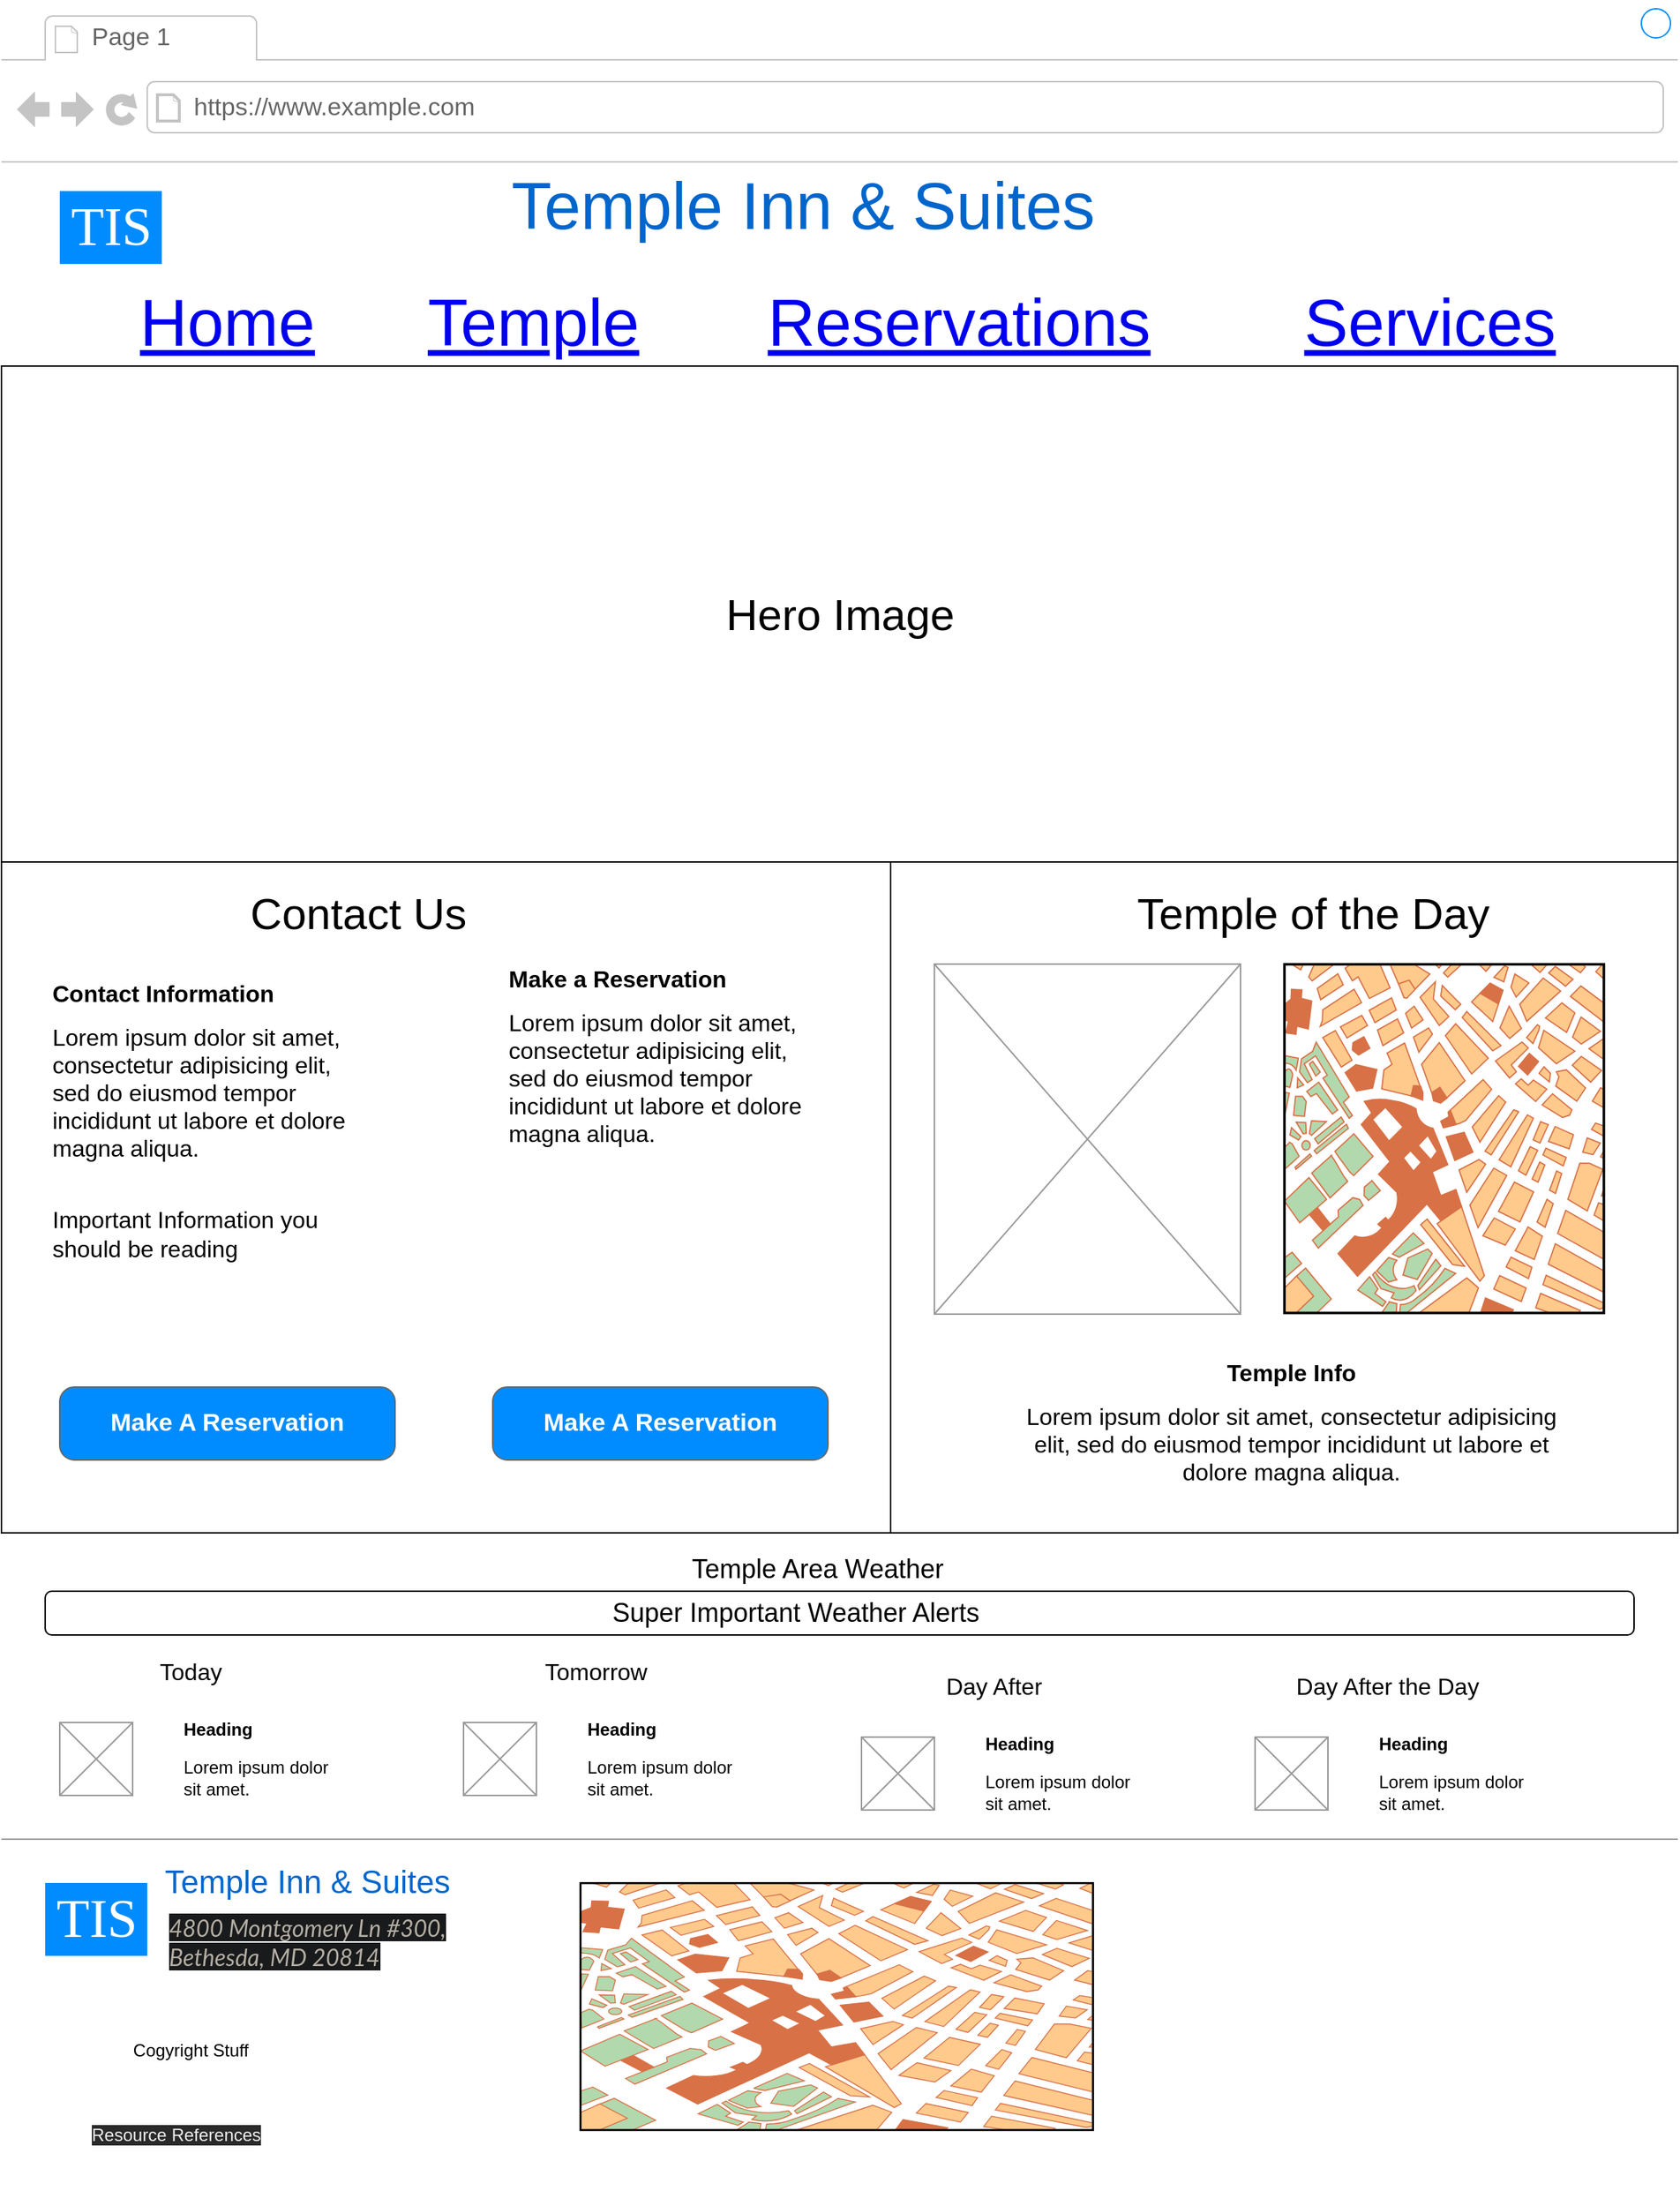 <mxfile version="19.0.2" type="device" pages="3"><diagram id="piDafpqhtRUU5qUU-vj8" name="Large"><mxGraphModel dx="2062" dy="1209" grid="1" gridSize="10" guides="1" tooltips="1" connect="1" arrows="1" fold="1" page="1" pageScale="1" pageWidth="827" pageHeight="1169" math="0" shadow="0"><root><mxCell id="0"/><mxCell id="1" parent="0"/><mxCell id="8962rQQDY3VNNf6We3Pp-1" value="" style="strokeWidth=1;shadow=0;dashed=0;align=center;html=1;shape=mxgraph.mockup.containers.browserWindow;rSize=0;strokeColor2=#008cff;strokeColor3=#c4c4c4;mainText=,;recursiveResize=0;strokeColor=#FFFFFF;fontColor=#FFFFFF;" parent="1" vertex="1"><mxGeometry x="10" y="10" width="1150" height="1510" as="geometry"/></mxCell><mxCell id="8962rQQDY3VNNf6We3Pp-2" value="Page 1" style="strokeWidth=1;shadow=0;dashed=0;align=center;html=1;shape=mxgraph.mockup.containers.anchor;fontSize=17;fontColor=#666666;align=left;" parent="8962rQQDY3VNNf6We3Pp-1" vertex="1"><mxGeometry x="60" y="12" width="110" height="26" as="geometry"/></mxCell><mxCell id="8962rQQDY3VNNf6We3Pp-3" value="https://www.example.com" style="strokeWidth=1;shadow=0;dashed=0;align=center;html=1;shape=mxgraph.mockup.containers.anchor;rSize=0;fontSize=17;fontColor=#666666;align=left;" parent="8962rQQDY3VNNf6We3Pp-1" vertex="1"><mxGeometry x="130" y="60" width="250" height="26" as="geometry"/></mxCell><mxCell id="8962rQQDY3VNNf6We3Pp-16" value="Temple Inn &amp;amp; Suites" style="text;html=1;strokeColor=none;fillColor=none;align=center;verticalAlign=middle;whiteSpace=wrap;rounded=0;fontSize=45;fontColor=#0066CC;" parent="8962rQQDY3VNNf6We3Pp-1" vertex="1"><mxGeometry x="250" y="130" width="600" height="20" as="geometry"/></mxCell><mxCell id="8962rQQDY3VNNf6We3Pp-35" value="" style="verticalLabelPosition=bottom;shadow=0;dashed=0;align=center;html=1;verticalAlign=top;strokeWidth=1;shape=mxgraph.mockup.markup.line;strokeColor=#999999;fillColor=#008CFF;fontSize=13;fontColor=#0066CC;" parent="8962rQQDY3VNNf6We3Pp-1" vertex="1"><mxGeometry y="1250" width="1150" height="20" as="geometry"/></mxCell><mxCell id="8962rQQDY3VNNf6We3Pp-36" value="" style="shape=image;html=1;verticalAlign=top;verticalLabelPosition=bottom;labelBackgroundColor=#ffffff;imageAspect=0;aspect=fixed;image=https://cdn3.iconfinder.com/data/icons/peelicons-vol-1/50/LinkedIn-128.png;fillColor=#008CFF;fontSize=13;fontColor=#0066CC;" parent="8962rQQDY3VNNf6We3Pp-1" vertex="1"><mxGeometry x="940" y="1360" width="30" height="30" as="geometry"/></mxCell><mxCell id="8962rQQDY3VNNf6We3Pp-37" value="" style="shape=image;html=1;verticalAlign=top;verticalLabelPosition=bottom;labelBackgroundColor=#ffffff;imageAspect=0;aspect=fixed;image=https://cdn3.iconfinder.com/data/icons/peelicons-vol-1/50/Facebook-128.png;fillColor=#008CFF;fontSize=13;fontColor=#0066CC;" parent="8962rQQDY3VNNf6We3Pp-1" vertex="1"><mxGeometry x="990" y="1360" width="30" height="30" as="geometry"/></mxCell><mxCell id="8962rQQDY3VNNf6We3Pp-38" value="" style="shape=image;html=1;verticalAlign=top;verticalLabelPosition=bottom;labelBackgroundColor=#ffffff;imageAspect=0;aspect=fixed;image=https://cdn3.iconfinder.com/data/icons/peelicons-vol-1/50/Twitter-128.png;fillColor=#008CFF;fontSize=13;fontColor=#0066CC;" parent="8962rQQDY3VNNf6We3Pp-1" vertex="1"><mxGeometry x="1040" y="1360" width="30" height="30" as="geometry"/></mxCell><mxCell id="seymav8gBYocV3_De4xC-2" value="TIS" style="text;html=1;align=center;verticalAlign=middle;resizable=0;points=[];autosize=1;fontSize=37;fontFamily=Tahoma;fillColor=#008CFF;fontColor=#FFFFFF;" parent="8962rQQDY3VNNf6We3Pp-1" vertex="1"><mxGeometry x="40" y="130" width="70" height="50" as="geometry"/></mxCell><mxCell id="2bZSB2mShK0drKBkqQ-4-4" value="" style="rounded=0;whiteSpace=wrap;html=1;" vertex="1" parent="8962rQQDY3VNNf6We3Pp-1"><mxGeometry y="250" width="1150" height="340" as="geometry"/></mxCell><mxCell id="2bZSB2mShK0drKBkqQ-4-5" value="&lt;font style=&quot;font-size: 30px;&quot;&gt;Hero Image&lt;/font&gt;" style="text;html=1;strokeColor=none;fillColor=none;align=center;verticalAlign=middle;whiteSpace=wrap;rounded=0;" vertex="1" parent="8962rQQDY3VNNf6We3Pp-1"><mxGeometry x="473.75" y="387.5" width="202.5" height="65" as="geometry"/></mxCell><mxCell id="2bZSB2mShK0drKBkqQ-4-29" value="" style="rounded=0;whiteSpace=wrap;html=1;fontSize=30;" vertex="1" parent="8962rQQDY3VNNf6We3Pp-1"><mxGeometry y="590" width="610" height="460" as="geometry"/></mxCell><mxCell id="2bZSB2mShK0drKBkqQ-4-30" value="Contact Us" style="text;html=1;strokeColor=none;fillColor=none;align=center;verticalAlign=middle;whiteSpace=wrap;rounded=0;fontSize=30;" vertex="1" parent="8962rQQDY3VNNf6We3Pp-1"><mxGeometry x="130" y="610" width="230" height="30" as="geometry"/></mxCell><mxCell id="2bZSB2mShK0drKBkqQ-4-84" value="Make A Reservation" style="strokeWidth=1;shadow=0;dashed=0;align=center;html=1;shape=mxgraph.mockup.buttons.button;strokeColor=#666666;fontColor=#ffffff;mainText=;buttonStyle=round;fontSize=17;fontStyle=1;fillColor=#008cff;whiteSpace=wrap;" vertex="1" parent="8962rQQDY3VNNf6We3Pp-1"><mxGeometry x="337" y="950" width="230" height="50" as="geometry"/></mxCell><mxCell id="2bZSB2mShK0drKBkqQ-4-85" value="" style="rounded=0;whiteSpace=wrap;html=1;fontSize=30;" vertex="1" parent="8962rQQDY3VNNf6We3Pp-1"><mxGeometry x="610" y="590" width="540" height="460" as="geometry"/></mxCell><mxCell id="2bZSB2mShK0drKBkqQ-4-86" value="Temple of the Day" style="text;html=1;strokeColor=none;fillColor=none;align=center;verticalAlign=middle;whiteSpace=wrap;rounded=0;fontSize=30;" vertex="1" parent="8962rQQDY3VNNf6We3Pp-1"><mxGeometry x="770" y="610" width="260" height="30" as="geometry"/></mxCell><mxCell id="2bZSB2mShK0drKBkqQ-4-87" value="" style="verticalLabelPosition=bottom;shadow=0;dashed=0;align=center;html=1;verticalAlign=top;strokeWidth=1;shape=mxgraph.mockup.graphics.simpleIcon;strokeColor=#999999;fontSize=30;" vertex="1" parent="8962rQQDY3VNNf6We3Pp-1"><mxGeometry x="640" y="660" width="210" height="240" as="geometry"/></mxCell><mxCell id="2bZSB2mShK0drKBkqQ-4-88" value="&lt;h1 style=&quot;font-size: 16px;&quot;&gt;&lt;span style=&quot;background-color: initial;&quot;&gt;Temple Info&lt;/span&gt;&lt;/h1&gt;&lt;h1 style=&quot;font-size: 16px;&quot;&gt;&lt;span style=&quot;background-color: initial; font-weight: normal;&quot;&gt;Lorem ipsum dolor sit amet, consectetur adipisicing elit, sed do eiusmod tempor incididunt ut labore et dolore magna aliqua.&lt;/span&gt;&lt;br&gt;&lt;/h1&gt;" style="text;html=1;strokeColor=none;fillColor=none;spacing=5;spacingTop=-20;whiteSpace=wrap;overflow=hidden;rounded=0;fontSize=16;align=center;" vertex="1" parent="8962rQQDY3VNNf6We3Pp-1"><mxGeometry x="690" y="930" width="390" height="120" as="geometry"/></mxCell><mxCell id="2bZSB2mShK0drKBkqQ-4-89" value="Temple Area Weather" style="text;html=1;strokeColor=none;fillColor=none;align=center;verticalAlign=middle;whiteSpace=wrap;rounded=0;fontSize=18;" vertex="1" parent="8962rQQDY3VNNf6We3Pp-1"><mxGeometry x="450" y="1060" width="220" height="30" as="geometry"/></mxCell><mxCell id="2bZSB2mShK0drKBkqQ-4-90" value="Today" style="text;html=1;strokeColor=none;fillColor=none;align=center;verticalAlign=middle;whiteSpace=wrap;rounded=0;fontSize=16;" vertex="1" parent="8962rQQDY3VNNf6We3Pp-1"><mxGeometry x="100" y="1130" width="60" height="30" as="geometry"/></mxCell><mxCell id="2bZSB2mShK0drKBkqQ-4-91" value="" style="verticalLabelPosition=bottom;shadow=0;dashed=0;align=center;html=1;verticalAlign=top;strokeWidth=1;shape=mxgraph.mockup.graphics.simpleIcon;strokeColor=#999999;fontSize=16;" vertex="1" parent="8962rQQDY3VNNf6We3Pp-1"><mxGeometry x="40" y="1180" width="50" height="50" as="geometry"/></mxCell><mxCell id="2bZSB2mShK0drKBkqQ-4-92" value="&lt;h1 style=&quot;font-size: 12px;&quot;&gt;Heading&lt;/h1&gt;&lt;p style=&quot;font-size: 12px;&quot;&gt;Lorem ipsum dolor sit amet, consectetur adipisicing elit, sed do eiusmod tempor incididunt ut labore et dolore magna aliqua.&lt;/p&gt;" style="text;html=1;strokeColor=none;fillColor=none;spacing=5;spacingTop=-20;whiteSpace=wrap;overflow=hidden;rounded=0;fontSize=12;" vertex="1" parent="8962rQQDY3VNNf6We3Pp-1"><mxGeometry x="120" y="1180" width="110" height="50" as="geometry"/></mxCell><mxCell id="2bZSB2mShK0drKBkqQ-4-180" value="Tomorrow" style="text;html=1;strokeColor=none;fillColor=none;align=center;verticalAlign=middle;whiteSpace=wrap;rounded=0;fontSize=16;" vertex="1" parent="8962rQQDY3VNNf6We3Pp-1"><mxGeometry x="343.25" y="1130" width="130" height="30" as="geometry"/></mxCell><mxCell id="2bZSB2mShK0drKBkqQ-4-181" value="" style="verticalLabelPosition=bottom;shadow=0;dashed=0;align=center;html=1;verticalAlign=top;strokeWidth=1;shape=mxgraph.mockup.graphics.simpleIcon;strokeColor=#999999;fontSize=16;" vertex="1" parent="8962rQQDY3VNNf6We3Pp-1"><mxGeometry x="317" y="1180" width="50" height="50" as="geometry"/></mxCell><mxCell id="2bZSB2mShK0drKBkqQ-4-182" value="&lt;h1 style=&quot;font-size: 12px;&quot;&gt;Heading&lt;/h1&gt;&lt;p style=&quot;font-size: 12px;&quot;&gt;Lorem ipsum dolor sit amet, consectetur adipisicing elit, sed do eiusmod tempor incididunt ut labore et dolore magna aliqua.&lt;/p&gt;" style="text;html=1;strokeColor=none;fillColor=none;spacing=5;spacingTop=-20;whiteSpace=wrap;overflow=hidden;rounded=0;fontSize=12;" vertex="1" parent="8962rQQDY3VNNf6We3Pp-1"><mxGeometry x="397" y="1180" width="110" height="50" as="geometry"/></mxCell><mxCell id="2bZSB2mShK0drKBkqQ-4-273" value="Day After" style="text;html=1;strokeColor=none;fillColor=none;align=center;verticalAlign=middle;whiteSpace=wrap;rounded=0;fontSize=16;" vertex="1" parent="8962rQQDY3VNNf6We3Pp-1"><mxGeometry x="616.25" y="1140" width="130" height="30" as="geometry"/></mxCell><mxCell id="2bZSB2mShK0drKBkqQ-4-274" value="" style="verticalLabelPosition=bottom;shadow=0;dashed=0;align=center;html=1;verticalAlign=top;strokeWidth=1;shape=mxgraph.mockup.graphics.simpleIcon;strokeColor=#999999;fontSize=16;" vertex="1" parent="8962rQQDY3VNNf6We3Pp-1"><mxGeometry x="590" y="1190" width="50" height="50" as="geometry"/></mxCell><mxCell id="2bZSB2mShK0drKBkqQ-4-275" value="&lt;h1 style=&quot;font-size: 12px;&quot;&gt;Heading&lt;/h1&gt;&lt;p style=&quot;font-size: 12px;&quot;&gt;Lorem ipsum dolor sit amet, consectetur adipisicing elit, sed do eiusmod tempor incididunt ut labore et dolore magna aliqua.&lt;/p&gt;" style="text;html=1;strokeColor=none;fillColor=none;spacing=5;spacingTop=-20;whiteSpace=wrap;overflow=hidden;rounded=0;fontSize=12;" vertex="1" parent="8962rQQDY3VNNf6We3Pp-1"><mxGeometry x="670" y="1190" width="110" height="50" as="geometry"/></mxCell><mxCell id="2bZSB2mShK0drKBkqQ-4-276" value="Day After the Day" style="text;html=1;strokeColor=none;fillColor=none;align=center;verticalAlign=middle;whiteSpace=wrap;rounded=0;fontSize=16;" vertex="1" parent="8962rQQDY3VNNf6We3Pp-1"><mxGeometry x="886.25" y="1140" width="130" height="30" as="geometry"/></mxCell><mxCell id="2bZSB2mShK0drKBkqQ-4-277" value="" style="verticalLabelPosition=bottom;shadow=0;dashed=0;align=center;html=1;verticalAlign=top;strokeWidth=1;shape=mxgraph.mockup.graphics.simpleIcon;strokeColor=#999999;fontSize=16;" vertex="1" parent="8962rQQDY3VNNf6We3Pp-1"><mxGeometry x="860" y="1190" width="50" height="50" as="geometry"/></mxCell><mxCell id="2bZSB2mShK0drKBkqQ-4-278" value="&lt;h1 style=&quot;font-size: 12px;&quot;&gt;Heading&lt;/h1&gt;&lt;p style=&quot;font-size: 12px;&quot;&gt;Lorem ipsum dolor sit amet, consectetur adipisicing elit, sed do eiusmod tempor incididunt ut labore et dolore magna aliqua.&lt;/p&gt;" style="text;html=1;strokeColor=none;fillColor=none;spacing=5;spacingTop=-20;whiteSpace=wrap;overflow=hidden;rounded=0;fontSize=12;" vertex="1" parent="8962rQQDY3VNNf6We3Pp-1"><mxGeometry x="940" y="1190" width="110" height="50" as="geometry"/></mxCell><mxCell id="2bZSB2mShK0drKBkqQ-4-279" value="" style="verticalLabelPosition=bottom;shadow=0;dashed=0;align=center;html=1;verticalAlign=top;strokeWidth=1;shape=mxgraph.mockup.misc.map;fontSize=18;" vertex="1" parent="8962rQQDY3VNNf6We3Pp-1"><mxGeometry x="880" y="660" width="220" height="240" as="geometry"/></mxCell><mxCell id="2bZSB2mShK0drKBkqQ-4-280" value="" style="rounded=1;whiteSpace=wrap;html=1;fontSize=18;" vertex="1" parent="8962rQQDY3VNNf6We3Pp-1"><mxGeometry x="30" y="1090" width="1090" height="30" as="geometry"/></mxCell><mxCell id="2bZSB2mShK0drKBkqQ-4-281" value="Super Important Weather Alerts" style="text;html=1;strokeColor=none;fillColor=none;align=center;verticalAlign=middle;whiteSpace=wrap;rounded=0;fontSize=18;" vertex="1" parent="8962rQQDY3VNNf6We3Pp-1"><mxGeometry x="300" y="1090" width="490" height="30" as="geometry"/></mxCell><mxCell id="2bZSB2mShK0drKBkqQ-4-282" value="Cogyright Stuff" style="text;html=1;strokeColor=none;fillColor=none;align=center;verticalAlign=middle;whiteSpace=wrap;rounded=0;fontSize=12;" vertex="1" parent="8962rQQDY3VNNf6We3Pp-1"><mxGeometry x="40" y="1390" width="180" height="30" as="geometry"/></mxCell><mxCell id="2bZSB2mShK0drKBkqQ-4-285" value="" style="shape=image;html=1;verticalAlign=top;verticalLabelPosition=bottom;labelBackgroundColor=#ffffff;imageAspect=0;aspect=fixed;image=https://cdn3.iconfinder.com/data/icons/peelicons-vol-1/50/Facebook-128.png;fillColor=#008CFF;fontSize=13;fontColor=#0066CC;" vertex="1" parent="8962rQQDY3VNNf6We3Pp-1"><mxGeometry x="1040" y="130" width="30" height="30" as="geometry"/></mxCell><mxCell id="2bZSB2mShK0drKBkqQ-4-286" value="" style="shape=image;html=1;verticalAlign=top;verticalLabelPosition=bottom;labelBackgroundColor=#ffffff;imageAspect=0;aspect=fixed;image=https://cdn3.iconfinder.com/data/icons/peelicons-vol-1/50/Twitter-128.png;fillColor=#008CFF;fontSize=13;fontColor=#0066CC;" vertex="1" parent="8962rQQDY3VNNf6We3Pp-1"><mxGeometry x="1090" y="130" width="30" height="30" as="geometry"/></mxCell><mxCell id="2bZSB2mShK0drKBkqQ-4-387" value="" style="shape=image;html=1;verticalAlign=top;verticalLabelPosition=bottom;labelBackgroundColor=#ffffff;imageAspect=0;aspect=fixed;image=https://cdn3.iconfinder.com/data/icons/peelicons-vol-1/50/LinkedIn-128.png;fillColor=#008CFF;fontSize=13;fontColor=#0066CC;" vertex="1" parent="8962rQQDY3VNNf6We3Pp-1"><mxGeometry x="990" y="130" width="30" height="30" as="geometry"/></mxCell><UserObject label="Home" link="https://www.draw.io" id="2bZSB2mShK0drKBkqQ-4-388"><mxCell style="text;html=1;strokeColor=none;fillColor=none;whiteSpace=wrap;align=center;verticalAlign=middle;fontColor=#0000EE;fontStyle=4;fontSize=45;" vertex="1" parent="8962rQQDY3VNNf6We3Pp-1"><mxGeometry x="80" y="200" width="150" height="40" as="geometry"/></mxCell></UserObject><UserObject label="Temple" link="https://www.draw.io" id="2bZSB2mShK0drKBkqQ-4-389"><mxCell style="text;html=1;strokeColor=none;fillColor=none;whiteSpace=wrap;align=center;verticalAlign=middle;fontColor=#0000EE;fontStyle=4;fontSize=45;" vertex="1" parent="8962rQQDY3VNNf6We3Pp-1"><mxGeometry x="290" y="200" width="150" height="40" as="geometry"/></mxCell></UserObject><UserObject label="Reservations" link="https://www.draw.io" id="2bZSB2mShK0drKBkqQ-4-390"><mxCell style="text;html=1;strokeColor=none;fillColor=none;whiteSpace=wrap;align=center;verticalAlign=middle;fontColor=#0000EE;fontStyle=4;fontSize=45;" vertex="1" parent="8962rQQDY3VNNf6We3Pp-1"><mxGeometry x="507" y="200" width="300" height="40" as="geometry"/></mxCell></UserObject><UserObject label="Services" link="https://www.draw.io" id="2bZSB2mShK0drKBkqQ-4-391"><mxCell style="text;html=1;strokeColor=none;fillColor=none;whiteSpace=wrap;align=center;verticalAlign=middle;fontColor=#0000EE;fontStyle=4;fontSize=45;" vertex="1" parent="8962rQQDY3VNNf6We3Pp-1"><mxGeometry x="880" y="200" width="200" height="40" as="geometry"/></mxCell></UserObject><mxCell id="2bZSB2mShK0drKBkqQ-4-394" value="&lt;h1 style=&quot;font-size: 16px;&quot;&gt;&lt;span style=&quot;background-color: initial;&quot;&gt;Contact Information&lt;/span&gt;&lt;/h1&gt;&lt;h1 style=&quot;font-size: 16px;&quot;&gt;&lt;span style=&quot;background-color: initial; font-weight: normal;&quot;&gt;Lorem ipsum dolor sit amet, consectetur adipisicing elit, sed do eiusmod tempor incididunt ut labore et dolore magna aliqua.&lt;/span&gt;&lt;br&gt;&lt;/h1&gt;&lt;div&gt;&lt;span style=&quot;background-color: initial; font-weight: normal;&quot;&gt;&lt;br&gt;&lt;/span&gt;&lt;/div&gt;&lt;div&gt;&lt;span style=&quot;background-color: initial; font-weight: normal;&quot;&gt;Important Information you should be reading&lt;/span&gt;&lt;/div&gt;" style="text;html=1;strokeColor=none;fillColor=none;spacing=5;spacingTop=-20;whiteSpace=wrap;overflow=hidden;rounded=0;fontSize=16;" vertex="1" parent="8962rQQDY3VNNf6We3Pp-1"><mxGeometry x="30" y="670" width="210" height="260" as="geometry"/></mxCell><mxCell id="2bZSB2mShK0drKBkqQ-4-395" value="&lt;h1 style=&quot;font-size: 16px;&quot;&gt;Make a Reservation&lt;/h1&gt;&lt;h1 style=&quot;font-size: 16px;&quot;&gt;&lt;span style=&quot;background-color: initial; font-weight: normal;&quot;&gt;Lorem ipsum dolor sit amet, consectetur adipisicing elit, sed do eiusmod tempor incididunt ut labore et dolore magna aliqua.&lt;/span&gt;&lt;br&gt;&lt;/h1&gt;" style="text;html=1;strokeColor=none;fillColor=none;spacing=5;spacingTop=-20;whiteSpace=wrap;overflow=hidden;rounded=0;fontSize=16;" vertex="1" parent="8962rQQDY3VNNf6We3Pp-1"><mxGeometry x="343.25" y="660" width="210" height="260" as="geometry"/></mxCell><mxCell id="2bZSB2mShK0drKBkqQ-4-396" value="Make A Reservation" style="strokeWidth=1;shadow=0;dashed=0;align=center;html=1;shape=mxgraph.mockup.buttons.button;strokeColor=#666666;fontColor=#ffffff;mainText=;buttonStyle=round;fontSize=17;fontStyle=1;fillColor=#008cff;whiteSpace=wrap;" vertex="1" parent="8962rQQDY3VNNf6We3Pp-1"><mxGeometry x="40" y="950" width="230" height="50" as="geometry"/></mxCell><mxCell id="2bZSB2mShK0drKBkqQ-4-397" value="Temple Inn &amp;amp; Suites" style="text;html=1;strokeColor=none;fillColor=none;align=center;verticalAlign=middle;whiteSpace=wrap;rounded=0;fontSize=22;fontColor=#0066CC;" vertex="1" parent="8962rQQDY3VNNf6We3Pp-1"><mxGeometry x="110" y="1280" width="200" height="20" as="geometry"/></mxCell><mxCell id="2bZSB2mShK0drKBkqQ-4-398" value="TIS" style="text;html=1;align=center;verticalAlign=middle;resizable=0;points=[];autosize=1;fontSize=37;fontFamily=Tahoma;fillColor=#008CFF;fontColor=#FFFFFF;" vertex="1" parent="8962rQQDY3VNNf6We3Pp-1"><mxGeometry x="30" y="1290" width="70" height="50" as="geometry"/></mxCell><mxCell id="2bZSB2mShK0drKBkqQ-4-400" value="" style="verticalLabelPosition=bottom;shadow=0;dashed=0;align=center;html=1;verticalAlign=top;strokeWidth=1;shape=mxgraph.mockup.misc.map;fontSize=22;" vertex="1" parent="8962rQQDY3VNNf6We3Pp-1"><mxGeometry x="397" y="1290" width="353" height="170" as="geometry"/></mxCell><mxCell id="2bZSB2mShK0drKBkqQ-4-401" value="&lt;span style=&quot;color: rgb(240, 240, 240); font-family: Helvetica; font-size: 12px; font-style: normal; font-variant-ligatures: normal; font-variant-caps: normal; font-weight: 400; letter-spacing: normal; orphans: 2; text-align: center; text-indent: 0px; text-transform: none; widows: 2; word-spacing: 0px; -webkit-text-stroke-width: 0px; background-color: rgb(42, 42, 42); text-decoration-thickness: initial; text-decoration-style: initial; text-decoration-color: initial; float: none; display: inline !important;&quot;&gt;Resource References&lt;/span&gt;" style="text;whiteSpace=wrap;html=1;fontSize=22;" vertex="1" parent="8962rQQDY3VNNf6We3Pp-1"><mxGeometry x="60" y="1440" width="140" height="40" as="geometry"/></mxCell><mxCell id="2bZSB2mShK0drKBkqQ-4-399" value="&lt;h1 style=&quot;font-size: 16px;&quot;&gt;&lt;em style=&quot;color: rgb(180, 174, 164); font-family: &amp;quot;Lato Extended&amp;quot;, Lato, &amp;quot;Helvetica Neue&amp;quot;, Helvetica, Arial, sans-serif; font-weight: 400; background-color: rgb(24, 26, 27);&quot;&gt;4800 Montgomery Ln #300, Bethesda, MD 20814&lt;/em&gt;&lt;br&gt;&lt;/h1&gt;" style="text;html=1;strokeColor=none;fillColor=none;spacing=5;spacingTop=-20;whiteSpace=wrap;overflow=hidden;rounded=0;fontSize=16;" vertex="1" parent="1"><mxGeometry x="120" y="1320" width="210" height="40" as="geometry"/></mxCell></root></mxGraphModel></diagram><diagram name="Medium" id="ezGpE2wqVmjnZsNUSMUS"><mxGraphModel dx="2062" dy="1209" grid="1" gridSize="10" guides="1" tooltips="1" connect="1" arrows="1" fold="1" page="1" pageScale="1" pageWidth="827" pageHeight="1169" math="0" shadow="0"><root><mxCell id="h4w8bjyzdZRUdyu39GAY-0"/><mxCell id="h4w8bjyzdZRUdyu39GAY-1" parent="h4w8bjyzdZRUdyu39GAY-0"/><mxCell id="h4w8bjyzdZRUdyu39GAY-2" value="" style="strokeWidth=1;shadow=0;dashed=0;align=center;html=1;shape=mxgraph.mockup.containers.browserWindow;rSize=0;strokeColor2=#008cff;strokeColor3=#c4c4c4;mainText=,;recursiveResize=0;strokeColor=#FFFFFF;fontColor=#FFFFFF;" vertex="1" parent="h4w8bjyzdZRUdyu39GAY-1"><mxGeometry x="10" y="10" width="900" height="1730" as="geometry"/></mxCell><mxCell id="h4w8bjyzdZRUdyu39GAY-3" value="Page 1" style="strokeWidth=1;shadow=0;dashed=0;align=center;html=1;shape=mxgraph.mockup.containers.anchor;fontSize=17;fontColor=#666666;align=left;" vertex="1" parent="h4w8bjyzdZRUdyu39GAY-2"><mxGeometry x="60" y="12" width="110" height="26" as="geometry"/></mxCell><mxCell id="h4w8bjyzdZRUdyu39GAY-4" value="https://www.example.com" style="strokeWidth=1;shadow=0;dashed=0;align=center;html=1;shape=mxgraph.mockup.containers.anchor;rSize=0;fontSize=17;fontColor=#666666;align=left;" vertex="1" parent="h4w8bjyzdZRUdyu39GAY-2"><mxGeometry x="130" y="60" width="250" height="26" as="geometry"/></mxCell><mxCell id="h4w8bjyzdZRUdyu39GAY-5" value="Temple Inn &amp;amp; Suites" style="text;html=1;strokeColor=none;fillColor=none;align=center;verticalAlign=middle;whiteSpace=wrap;rounded=0;fontSize=45;fontColor=#0066CC;" vertex="1" parent="h4w8bjyzdZRUdyu39GAY-2"><mxGeometry x="60" y="140" width="600" height="20" as="geometry"/></mxCell><mxCell id="h4w8bjyzdZRUdyu39GAY-6" value="" style="verticalLabelPosition=bottom;shadow=0;dashed=0;align=center;html=1;verticalAlign=top;strokeWidth=1;shape=mxgraph.mockup.markup.line;strokeColor=#999999;fillColor=#008CFF;fontSize=13;fontColor=#0066CC;" vertex="1" parent="h4w8bjyzdZRUdyu39GAY-2"><mxGeometry y="1440" width="900" height="20" as="geometry"/></mxCell><mxCell id="h4w8bjyzdZRUdyu39GAY-7" value="" style="shape=image;html=1;verticalAlign=top;verticalLabelPosition=bottom;labelBackgroundColor=#ffffff;imageAspect=0;aspect=fixed;image=https://cdn3.iconfinder.com/data/icons/peelicons-vol-1/50/LinkedIn-128.png;fillColor=#008CFF;fontSize=13;fontColor=#0066CC;" vertex="1" parent="h4w8bjyzdZRUdyu39GAY-2"><mxGeometry x="670" y="1490" width="30" height="30" as="geometry"/></mxCell><mxCell id="h4w8bjyzdZRUdyu39GAY-8" value="" style="shape=image;html=1;verticalAlign=top;verticalLabelPosition=bottom;labelBackgroundColor=#ffffff;imageAspect=0;aspect=fixed;image=https://cdn3.iconfinder.com/data/icons/peelicons-vol-1/50/Facebook-128.png;fillColor=#008CFF;fontSize=13;fontColor=#0066CC;" vertex="1" parent="h4w8bjyzdZRUdyu39GAY-2"><mxGeometry x="720" y="1490" width="30" height="30" as="geometry"/></mxCell><mxCell id="h4w8bjyzdZRUdyu39GAY-9" value="" style="shape=image;html=1;verticalAlign=top;verticalLabelPosition=bottom;labelBackgroundColor=#ffffff;imageAspect=0;aspect=fixed;image=https://cdn3.iconfinder.com/data/icons/peelicons-vol-1/50/Twitter-128.png;fillColor=#008CFF;fontSize=13;fontColor=#0066CC;" vertex="1" parent="h4w8bjyzdZRUdyu39GAY-2"><mxGeometry x="770" y="1490" width="30" height="30" as="geometry"/></mxCell><mxCell id="h4w8bjyzdZRUdyu39GAY-10" value="TIS" style="text;html=1;align=center;verticalAlign=middle;resizable=0;points=[];autosize=1;fontSize=37;fontFamily=Tahoma;fillColor=#008CFF;fontColor=#FFFFFF;" vertex="1" parent="h4w8bjyzdZRUdyu39GAY-2"><mxGeometry x="40" y="130" width="70" height="50" as="geometry"/></mxCell><mxCell id="h4w8bjyzdZRUdyu39GAY-11" value="" style="rounded=0;whiteSpace=wrap;html=1;" vertex="1" parent="h4w8bjyzdZRUdyu39GAY-2"><mxGeometry y="200" width="900" height="390" as="geometry"/></mxCell><mxCell id="h4w8bjyzdZRUdyu39GAY-12" value="&lt;font style=&quot;font-size: 30px;&quot;&gt;Hero Image&lt;/font&gt;" style="text;html=1;strokeColor=none;fillColor=none;align=center;verticalAlign=middle;whiteSpace=wrap;rounded=0;" vertex="1" parent="h4w8bjyzdZRUdyu39GAY-2"><mxGeometry x="353.75" y="310" width="202.5" height="65" as="geometry"/></mxCell><mxCell id="h4w8bjyzdZRUdyu39GAY-13" value="" style="rounded=0;whiteSpace=wrap;html=1;fontSize=30;" vertex="1" parent="h4w8bjyzdZRUdyu39GAY-2"><mxGeometry y="590" width="440" height="460" as="geometry"/></mxCell><mxCell id="h4w8bjyzdZRUdyu39GAY-14" value="Contact Us" style="text;html=1;strokeColor=none;fillColor=none;align=center;verticalAlign=middle;whiteSpace=wrap;rounded=0;fontSize=30;" vertex="1" parent="h4w8bjyzdZRUdyu39GAY-2"><mxGeometry x="93.75" y="605" width="230" height="30" as="geometry"/></mxCell><mxCell id="h4w8bjyzdZRUdyu39GAY-15" value="Make A Reservation" style="strokeWidth=1;shadow=0;dashed=0;align=center;html=1;shape=mxgraph.mockup.buttons.button;strokeColor=#666666;fontColor=#ffffff;mainText=;buttonStyle=round;fontSize=17;fontStyle=1;fillColor=#008cff;whiteSpace=wrap;" vertex="1" parent="h4w8bjyzdZRUdyu39GAY-2"><mxGeometry x="98.75" y="985" width="230" height="50" as="geometry"/></mxCell><mxCell id="h4w8bjyzdZRUdyu39GAY-16" value="" style="rounded=0;whiteSpace=wrap;html=1;fontSize=30;" vertex="1" parent="h4w8bjyzdZRUdyu39GAY-2"><mxGeometry x="437" y="590" width="463" height="460" as="geometry"/></mxCell><mxCell id="h4w8bjyzdZRUdyu39GAY-17" value="Temple of the Day" style="text;html=1;strokeColor=none;fillColor=none;align=center;verticalAlign=middle;whiteSpace=wrap;rounded=0;fontSize=30;" vertex="1" parent="h4w8bjyzdZRUdyu39GAY-2"><mxGeometry x="516" y="605" width="260" height="30" as="geometry"/></mxCell><mxCell id="h4w8bjyzdZRUdyu39GAY-18" value="" style="verticalLabelPosition=bottom;shadow=0;dashed=0;align=center;html=1;verticalAlign=top;strokeWidth=1;shape=mxgraph.mockup.graphics.simpleIcon;strokeColor=#999999;fontSize=30;" vertex="1" parent="h4w8bjyzdZRUdyu39GAY-2"><mxGeometry x="552" y="650" width="210" height="140" as="geometry"/></mxCell><mxCell id="h4w8bjyzdZRUdyu39GAY-19" value="&lt;h1 style=&quot;font-size: 16px;&quot;&gt;&lt;span style=&quot;background-color: initial;&quot;&gt;Temple Info&lt;/span&gt;&lt;/h1&gt;&lt;h1 style=&quot;font-size: 16px;&quot;&gt;&lt;span style=&quot;background-color: initial; font-weight: normal;&quot;&gt;Lorem ipsum dolor sit amet, consectetur adipisicing elit, sed do eiusmod tempor incididunt ut labore et dolore magna aliqua.&lt;/span&gt;&lt;br&gt;&lt;/h1&gt;" style="text;html=1;strokeColor=none;fillColor=none;spacing=5;spacingTop=-20;whiteSpace=wrap;overflow=hidden;rounded=0;fontSize=16;align=center;" vertex="1" parent="h4w8bjyzdZRUdyu39GAY-2"><mxGeometry x="473.5" y="930" width="390" height="120" as="geometry"/></mxCell><mxCell id="h4w8bjyzdZRUdyu39GAY-20" value="Temple Area Weather" style="text;html=1;strokeColor=none;fillColor=none;align=center;verticalAlign=middle;whiteSpace=wrap;rounded=0;fontSize=18;" vertex="1" parent="h4w8bjyzdZRUdyu39GAY-2"><mxGeometry x="317" y="1060" width="220" height="30" as="geometry"/></mxCell><mxCell id="h4w8bjyzdZRUdyu39GAY-21" value="Today" style="text;html=1;strokeColor=none;fillColor=none;align=center;verticalAlign=middle;whiteSpace=wrap;rounded=0;fontSize=16;" vertex="1" parent="h4w8bjyzdZRUdyu39GAY-2"><mxGeometry x="190" y="1140" width="60" height="30" as="geometry"/></mxCell><mxCell id="h4w8bjyzdZRUdyu39GAY-22" value="" style="verticalLabelPosition=bottom;shadow=0;dashed=0;align=center;html=1;verticalAlign=top;strokeWidth=1;shape=mxgraph.mockup.graphics.simpleIcon;strokeColor=#999999;fontSize=16;" vertex="1" parent="h4w8bjyzdZRUdyu39GAY-2"><mxGeometry x="130" y="1190" width="50" height="50" as="geometry"/></mxCell><mxCell id="h4w8bjyzdZRUdyu39GAY-23" value="&lt;h1 style=&quot;font-size: 12px;&quot;&gt;Heading&lt;/h1&gt;&lt;p style=&quot;font-size: 12px;&quot;&gt;Lorem ipsum dolor sit amet, consectetur adipisicing elit, sed do eiusmod tempor incididunt ut labore et dolore magna aliqua.&lt;/p&gt;" style="text;html=1;strokeColor=none;fillColor=none;spacing=5;spacingTop=-20;whiteSpace=wrap;overflow=hidden;rounded=0;fontSize=12;" vertex="1" parent="h4w8bjyzdZRUdyu39GAY-2"><mxGeometry x="210" y="1190" width="110" height="50" as="geometry"/></mxCell><mxCell id="h4w8bjyzdZRUdyu39GAY-24" value="Tomorrow" style="text;html=1;strokeColor=none;fillColor=none;align=center;verticalAlign=middle;whiteSpace=wrap;rounded=0;fontSize=16;" vertex="1" parent="h4w8bjyzdZRUdyu39GAY-2"><mxGeometry x="542.25" y="1140" width="130" height="30" as="geometry"/></mxCell><mxCell id="h4w8bjyzdZRUdyu39GAY-25" value="" style="verticalLabelPosition=bottom;shadow=0;dashed=0;align=center;html=1;verticalAlign=top;strokeWidth=1;shape=mxgraph.mockup.graphics.simpleIcon;strokeColor=#999999;fontSize=16;" vertex="1" parent="h4w8bjyzdZRUdyu39GAY-2"><mxGeometry x="516" y="1190" width="50" height="50" as="geometry"/></mxCell><mxCell id="h4w8bjyzdZRUdyu39GAY-26" value="&lt;h1 style=&quot;font-size: 12px;&quot;&gt;Heading&lt;/h1&gt;&lt;p style=&quot;font-size: 12px;&quot;&gt;Lorem ipsum dolor sit amet, consectetur adipisicing elit, sed do eiusmod tempor incididunt ut labore et dolore magna aliqua.&lt;/p&gt;" style="text;html=1;strokeColor=none;fillColor=none;spacing=5;spacingTop=-20;whiteSpace=wrap;overflow=hidden;rounded=0;fontSize=12;" vertex="1" parent="h4w8bjyzdZRUdyu39GAY-2"><mxGeometry x="596" y="1190" width="110" height="50" as="geometry"/></mxCell><mxCell id="h4w8bjyzdZRUdyu39GAY-27" value="Day After" style="text;html=1;strokeColor=none;fillColor=none;align=center;verticalAlign=middle;whiteSpace=wrap;rounded=0;fontSize=16;" vertex="1" parent="h4w8bjyzdZRUdyu39GAY-2"><mxGeometry x="146.25" y="1280" width="130" height="30" as="geometry"/></mxCell><mxCell id="h4w8bjyzdZRUdyu39GAY-28" value="" style="verticalLabelPosition=bottom;shadow=0;dashed=0;align=center;html=1;verticalAlign=top;strokeWidth=1;shape=mxgraph.mockup.graphics.simpleIcon;strokeColor=#999999;fontSize=16;" vertex="1" parent="h4w8bjyzdZRUdyu39GAY-2"><mxGeometry x="120" y="1330" width="50" height="50" as="geometry"/></mxCell><mxCell id="h4w8bjyzdZRUdyu39GAY-29" value="&lt;h1 style=&quot;font-size: 12px;&quot;&gt;Heading&lt;/h1&gt;&lt;p style=&quot;font-size: 12px;&quot;&gt;Lorem ipsum dolor sit amet, consectetur adipisicing elit, sed do eiusmod tempor incididunt ut labore et dolore magna aliqua.&lt;/p&gt;" style="text;html=1;strokeColor=none;fillColor=none;spacing=5;spacingTop=-20;whiteSpace=wrap;overflow=hidden;rounded=0;fontSize=12;" vertex="1" parent="h4w8bjyzdZRUdyu39GAY-2"><mxGeometry x="200" y="1330" width="110" height="50" as="geometry"/></mxCell><mxCell id="h4w8bjyzdZRUdyu39GAY-30" value="Day After the Day" style="text;html=1;strokeColor=none;fillColor=none;align=center;verticalAlign=middle;whiteSpace=wrap;rounded=0;fontSize=16;" vertex="1" parent="h4w8bjyzdZRUdyu39GAY-2"><mxGeometry x="542.25" y="1290" width="130" height="30" as="geometry"/></mxCell><mxCell id="h4w8bjyzdZRUdyu39GAY-31" value="" style="verticalLabelPosition=bottom;shadow=0;dashed=0;align=center;html=1;verticalAlign=top;strokeWidth=1;shape=mxgraph.mockup.graphics.simpleIcon;strokeColor=#999999;fontSize=16;" vertex="1" parent="h4w8bjyzdZRUdyu39GAY-2"><mxGeometry x="508" y="1340" width="50" height="50" as="geometry"/></mxCell><mxCell id="h4w8bjyzdZRUdyu39GAY-32" value="&lt;h1 style=&quot;font-size: 12px;&quot;&gt;Heading&lt;/h1&gt;&lt;p style=&quot;font-size: 12px;&quot;&gt;Lorem ipsum dolor sit amet, consectetur adipisicing elit, sed do eiusmod tempor incididunt ut labore et dolore magna aliqua.&lt;/p&gt;" style="text;html=1;strokeColor=none;fillColor=none;spacing=5;spacingTop=-20;whiteSpace=wrap;overflow=hidden;rounded=0;fontSize=12;" vertex="1" parent="h4w8bjyzdZRUdyu39GAY-2"><mxGeometry x="588" y="1340" width="110" height="50" as="geometry"/></mxCell><mxCell id="h4w8bjyzdZRUdyu39GAY-33" value="" style="verticalLabelPosition=bottom;shadow=0;dashed=0;align=center;html=1;verticalAlign=top;strokeWidth=1;shape=mxgraph.mockup.misc.map;fontSize=18;" vertex="1" parent="h4w8bjyzdZRUdyu39GAY-2"><mxGeometry x="552" y="800" width="218" height="130" as="geometry"/></mxCell><mxCell id="h4w8bjyzdZRUdyu39GAY-34" value="" style="rounded=1;whiteSpace=wrap;html=1;fontSize=18;" vertex="1" parent="h4w8bjyzdZRUdyu39GAY-2"><mxGeometry x="30" y="1090" width="850" height="30" as="geometry"/></mxCell><mxCell id="h4w8bjyzdZRUdyu39GAY-35" value="Super Important Weather Alerts" style="text;html=1;strokeColor=none;fillColor=none;align=center;verticalAlign=middle;whiteSpace=wrap;rounded=0;fontSize=18;" vertex="1" parent="h4w8bjyzdZRUdyu39GAY-2"><mxGeometry x="163.25" y="1090" width="490" height="30" as="geometry"/></mxCell><mxCell id="h4w8bjyzdZRUdyu39GAY-36" value="Cogyright Stuff" style="text;html=1;strokeColor=none;fillColor=none;align=center;verticalAlign=middle;whiteSpace=wrap;rounded=0;fontSize=12;" vertex="1" parent="h4w8bjyzdZRUdyu39GAY-2"><mxGeometry x="50" y="1610" width="180" height="30" as="geometry"/></mxCell><mxCell id="h4w8bjyzdZRUdyu39GAY-37" value="" style="shape=image;html=1;verticalAlign=top;verticalLabelPosition=bottom;labelBackgroundColor=#ffffff;imageAspect=0;aspect=fixed;image=https://cdn3.iconfinder.com/data/icons/peelicons-vol-1/50/Facebook-128.png;fillColor=#008CFF;fontSize=13;fontColor=#0066CC;" vertex="1" parent="h4w8bjyzdZRUdyu39GAY-2"><mxGeometry x="642" y="140" width="30" height="30" as="geometry"/></mxCell><mxCell id="h4w8bjyzdZRUdyu39GAY-38" value="" style="shape=image;html=1;verticalAlign=top;verticalLabelPosition=bottom;labelBackgroundColor=#ffffff;imageAspect=0;aspect=fixed;image=https://cdn3.iconfinder.com/data/icons/peelicons-vol-1/50/Twitter-128.png;fillColor=#008CFF;fontSize=13;fontColor=#0066CC;" vertex="1" parent="h4w8bjyzdZRUdyu39GAY-2"><mxGeometry x="692" y="140" width="30" height="30" as="geometry"/></mxCell><mxCell id="h4w8bjyzdZRUdyu39GAY-39" value="" style="shape=image;html=1;verticalAlign=top;verticalLabelPosition=bottom;labelBackgroundColor=#ffffff;imageAspect=0;aspect=fixed;image=https://cdn3.iconfinder.com/data/icons/peelicons-vol-1/50/LinkedIn-128.png;fillColor=#008CFF;fontSize=13;fontColor=#0066CC;" vertex="1" parent="h4w8bjyzdZRUdyu39GAY-2"><mxGeometry x="592" y="140" width="30" height="30" as="geometry"/></mxCell><mxCell id="h4w8bjyzdZRUdyu39GAY-44" value="&lt;h1 style=&quot;font-size: 16px;&quot;&gt;&lt;span style=&quot;background-color: initial;&quot;&gt;Contact Information&lt;/span&gt;&lt;/h1&gt;&lt;h1 style=&quot;font-size: 16px;&quot;&gt;&lt;span style=&quot;background-color: initial; font-weight: normal;&quot;&gt;Lorem ipsum dolor sit amet, consectetur adipisicing elit, sed do eiusmod tempor incididunt ut labore et dolore magna aliqua.&lt;/span&gt;&lt;br&gt;&lt;/h1&gt;&lt;div&gt;&lt;span style=&quot;background-color: initial; font-weight: normal;&quot;&gt;&lt;br&gt;&lt;/span&gt;&lt;/div&gt;&lt;div&gt;&lt;span style=&quot;background-color: initial; font-weight: normal;&quot;&gt;Important Information you should be reading&lt;/span&gt;&lt;/div&gt;" style="text;html=1;strokeColor=none;fillColor=none;spacing=5;spacingTop=-20;whiteSpace=wrap;overflow=hidden;rounded=0;fontSize=16;" vertex="1" parent="h4w8bjyzdZRUdyu39GAY-2"><mxGeometry x="50" y="645" width="306.25" height="140" as="geometry"/></mxCell><mxCell id="h4w8bjyzdZRUdyu39GAY-45" value="&lt;h1 style=&quot;font-size: 16px;&quot;&gt;Make a Reservation&lt;/h1&gt;&lt;h1 style=&quot;font-size: 16px;&quot;&gt;&lt;span style=&quot;background-color: initial; font-weight: normal;&quot;&gt;Lorem ipsum dolor sit amet, consectetur adipisicing elit, sed do eiusmod tempor incididunt ut labore et dolore magna aliqua.&lt;/span&gt;&lt;br&gt;&lt;/h1&gt;" style="text;html=1;strokeColor=none;fillColor=none;spacing=5;spacingTop=-20;whiteSpace=wrap;overflow=hidden;rounded=0;fontSize=16;" vertex="1" parent="h4w8bjyzdZRUdyu39GAY-2"><mxGeometry x="50.62" y="855" width="316.25" height="130" as="geometry"/></mxCell><mxCell id="h4w8bjyzdZRUdyu39GAY-46" value="Ask A Question" style="strokeWidth=1;shadow=0;dashed=0;align=center;html=1;shape=mxgraph.mockup.buttons.button;strokeColor=#666666;fontColor=#ffffff;mainText=;buttonStyle=round;fontSize=17;fontStyle=1;fillColor=#008cff;whiteSpace=wrap;" vertex="1" parent="h4w8bjyzdZRUdyu39GAY-2"><mxGeometry x="93.75" y="785" width="230" height="50" as="geometry"/></mxCell><mxCell id="h4w8bjyzdZRUdyu39GAY-47" value="Temple Inn &amp;amp; Suites" style="text;html=1;strokeColor=none;fillColor=none;align=center;verticalAlign=middle;whiteSpace=wrap;rounded=0;fontSize=22;fontColor=#0066CC;" vertex="1" parent="h4w8bjyzdZRUdyu39GAY-2"><mxGeometry x="120" y="1500" width="200" height="20" as="geometry"/></mxCell><mxCell id="h4w8bjyzdZRUdyu39GAY-48" value="TIS" style="text;html=1;align=center;verticalAlign=middle;resizable=0;points=[];autosize=1;fontSize=37;fontFamily=Tahoma;fillColor=#008CFF;fontColor=#FFFFFF;" vertex="1" parent="h4w8bjyzdZRUdyu39GAY-2"><mxGeometry x="40" y="1510" width="70" height="50" as="geometry"/></mxCell><mxCell id="h4w8bjyzdZRUdyu39GAY-49" value="" style="verticalLabelPosition=bottom;shadow=0;dashed=0;align=center;html=1;verticalAlign=top;strokeWidth=1;shape=mxgraph.mockup.misc.map;fontSize=22;" vertex="1" parent="h4w8bjyzdZRUdyu39GAY-2"><mxGeometry x="460" y="1530" width="353" height="170" as="geometry"/></mxCell><mxCell id="h4w8bjyzdZRUdyu39GAY-50" value="&lt;span style=&quot;color: rgb(240, 240, 240); font-family: Helvetica; font-size: 12px; font-style: normal; font-variant-ligatures: normal; font-variant-caps: normal; font-weight: 400; letter-spacing: normal; orphans: 2; text-align: center; text-indent: 0px; text-transform: none; widows: 2; word-spacing: 0px; -webkit-text-stroke-width: 0px; background-color: rgb(42, 42, 42); text-decoration-thickness: initial; text-decoration-style: initial; text-decoration-color: initial; float: none; display: inline !important;&quot;&gt;Resource References&lt;/span&gt;" style="text;whiteSpace=wrap;html=1;fontSize=22;" vertex="1" parent="h4w8bjyzdZRUdyu39GAY-2"><mxGeometry x="70" y="1660" width="140" height="40" as="geometry"/></mxCell><mxCell id="CfCWv8WAY_nFe-FqfXXb-1" value="Ham Btn" style="strokeWidth=1;shadow=0;dashed=0;align=center;html=1;shape=mxgraph.mockup.buttons.button;strokeColor=#666666;fontColor=#ffffff;mainText=;buttonStyle=round;fontSize=17;fontStyle=1;fillColor=#008cff;whiteSpace=wrap;" vertex="1" parent="h4w8bjyzdZRUdyu39GAY-2"><mxGeometry x="770" y="130" width="83.75" height="50" as="geometry"/></mxCell><mxCell id="h4w8bjyzdZRUdyu39GAY-51" value="&lt;h1 style=&quot;font-size: 16px;&quot;&gt;&lt;em style=&quot;color: rgb(180, 174, 164); font-family: &amp;quot;Lato Extended&amp;quot;, Lato, &amp;quot;Helvetica Neue&amp;quot;, Helvetica, Arial, sans-serif; font-weight: 400; background-color: rgb(24, 26, 27);&quot;&gt;4800 Montgomery Ln #300, Bethesda, MD 20814&lt;/em&gt;&lt;br&gt;&lt;/h1&gt;" style="text;html=1;strokeColor=none;fillColor=none;spacing=5;spacingTop=-20;whiteSpace=wrap;overflow=hidden;rounded=0;fontSize=16;" vertex="1" parent="h4w8bjyzdZRUdyu39GAY-1"><mxGeometry x="130" y="1540" width="210" height="40" as="geometry"/></mxCell></root></mxGraphModel></diagram><diagram name="Small" id="blXhI5GO1iOIIFMhAOOd"><mxGraphModel dx="2062" dy="1209" grid="1" gridSize="10" guides="1" tooltips="1" connect="1" arrows="1" fold="1" page="1" pageScale="1" pageWidth="827" pageHeight="1169" math="0" shadow="0"><root><mxCell id="DOJ5U22zLayEkMqpUvbu-0"/><mxCell id="DOJ5U22zLayEkMqpUvbu-1" parent="DOJ5U22zLayEkMqpUvbu-0"/><mxCell id="DOJ5U22zLayEkMqpUvbu-2" value="" style="strokeWidth=1;shadow=0;dashed=0;align=center;html=1;shape=mxgraph.mockup.containers.browserWindow;rSize=0;strokeColor2=#008cff;strokeColor3=#c4c4c4;mainText=,;recursiveResize=0;strokeColor=#FFFFFF;fontColor=#FFFFFF;" vertex="1" parent="DOJ5U22zLayEkMqpUvbu-1"><mxGeometry x="10" y="10" width="540" height="2530" as="geometry"/></mxCell><mxCell id="DOJ5U22zLayEkMqpUvbu-3" value="Page 1" style="strokeWidth=1;shadow=0;dashed=0;align=center;html=1;shape=mxgraph.mockup.containers.anchor;fontSize=17;fontColor=#666666;align=left;" vertex="1" parent="DOJ5U22zLayEkMqpUvbu-2"><mxGeometry x="60" y="12" width="110" height="26" as="geometry"/></mxCell><mxCell id="DOJ5U22zLayEkMqpUvbu-4" value="https://www.example.com" style="strokeWidth=1;shadow=0;dashed=0;align=center;html=1;shape=mxgraph.mockup.containers.anchor;rSize=0;fontSize=17;fontColor=#666666;align=left;" vertex="1" parent="DOJ5U22zLayEkMqpUvbu-2"><mxGeometry x="130" y="60" width="250" height="26" as="geometry"/></mxCell><mxCell id="DOJ5U22zLayEkMqpUvbu-5" value="Temple Inn &amp;amp; Suites" style="text;html=1;strokeColor=none;fillColor=none;align=center;verticalAlign=middle;whiteSpace=wrap;rounded=0;fontSize=32;fontColor=#0066CC;" vertex="1" parent="DOJ5U22zLayEkMqpUvbu-2"><mxGeometry x="117.25" y="115" width="159" height="85" as="geometry"/></mxCell><mxCell id="DOJ5U22zLayEkMqpUvbu-7" value="" style="shape=image;html=1;verticalAlign=top;verticalLabelPosition=bottom;labelBackgroundColor=#ffffff;imageAspect=0;aspect=fixed;image=https://cdn3.iconfinder.com/data/icons/peelicons-vol-1/50/LinkedIn-128.png;fillColor=#008CFF;fontSize=13;fontColor=#0066CC;" vertex="1" parent="DOJ5U22zLayEkMqpUvbu-2"><mxGeometry x="202" y="2180" width="30" height="30" as="geometry"/></mxCell><mxCell id="DOJ5U22zLayEkMqpUvbu-8" value="" style="shape=image;html=1;verticalAlign=top;verticalLabelPosition=bottom;labelBackgroundColor=#ffffff;imageAspect=0;aspect=fixed;image=https://cdn3.iconfinder.com/data/icons/peelicons-vol-1/50/Facebook-128.png;fillColor=#008CFF;fontSize=13;fontColor=#0066CC;" vertex="1" parent="DOJ5U22zLayEkMqpUvbu-2"><mxGeometry x="252" y="2180" width="30" height="30" as="geometry"/></mxCell><mxCell id="DOJ5U22zLayEkMqpUvbu-9" value="" style="shape=image;html=1;verticalAlign=top;verticalLabelPosition=bottom;labelBackgroundColor=#ffffff;imageAspect=0;aspect=fixed;image=https://cdn3.iconfinder.com/data/icons/peelicons-vol-1/50/Twitter-128.png;fillColor=#008CFF;fontSize=13;fontColor=#0066CC;" vertex="1" parent="DOJ5U22zLayEkMqpUvbu-2"><mxGeometry x="302" y="2180" width="30" height="30" as="geometry"/></mxCell><mxCell id="DOJ5U22zLayEkMqpUvbu-10" value="TIS" style="text;html=1;align=center;verticalAlign=middle;resizable=0;points=[];autosize=1;fontSize=37;fontFamily=Tahoma;fillColor=#008CFF;fontColor=#FFFFFF;" vertex="1" parent="DOJ5U22zLayEkMqpUvbu-2"><mxGeometry x="40" y="130" width="70" height="50" as="geometry"/></mxCell><mxCell id="DOJ5U22zLayEkMqpUvbu-11" value="" style="rounded=0;whiteSpace=wrap;html=1;" vertex="1" parent="DOJ5U22zLayEkMqpUvbu-2"><mxGeometry y="200" width="540" height="390" as="geometry"/></mxCell><mxCell id="DOJ5U22zLayEkMqpUvbu-12" value="&lt;font style=&quot;font-size: 30px;&quot;&gt;Hero Image&lt;/font&gt;" style="text;html=1;strokeColor=none;fillColor=none;align=center;verticalAlign=middle;whiteSpace=wrap;rounded=0;" vertex="1" parent="DOJ5U22zLayEkMqpUvbu-2"><mxGeometry x="163.75" y="362.5" width="202.5" height="65" as="geometry"/></mxCell><mxCell id="DOJ5U22zLayEkMqpUvbu-13" value="" style="rounded=0;whiteSpace=wrap;html=1;fontSize=30;" vertex="1" parent="DOJ5U22zLayEkMqpUvbu-2"><mxGeometry y="590" width="540" height="460" as="geometry"/></mxCell><mxCell id="DOJ5U22zLayEkMqpUvbu-14" value="Contact Us" style="text;html=1;strokeColor=none;fillColor=none;align=center;verticalAlign=middle;whiteSpace=wrap;rounded=0;fontSize=30;" vertex="1" parent="DOJ5U22zLayEkMqpUvbu-2"><mxGeometry x="163.88" y="605" width="230" height="30" as="geometry"/></mxCell><mxCell id="DOJ5U22zLayEkMqpUvbu-15" value="Make A Reservation" style="strokeWidth=1;shadow=0;dashed=0;align=center;html=1;shape=mxgraph.mockup.buttons.button;strokeColor=#666666;fontColor=#ffffff;mainText=;buttonStyle=round;fontSize=17;fontStyle=1;fillColor=#008cff;whiteSpace=wrap;" vertex="1" parent="DOJ5U22zLayEkMqpUvbu-2"><mxGeometry x="168.88" y="985" width="230" height="50" as="geometry"/></mxCell><mxCell id="DOJ5U22zLayEkMqpUvbu-16" value="" style="rounded=0;whiteSpace=wrap;html=1;fontSize=30;" vertex="1" parent="DOJ5U22zLayEkMqpUvbu-2"><mxGeometry y="1050" width="540" height="370" as="geometry"/></mxCell><mxCell id="DOJ5U22zLayEkMqpUvbu-17" value="Temple of the Day" style="text;html=1;strokeColor=none;fillColor=none;align=center;verticalAlign=middle;whiteSpace=wrap;rounded=0;fontSize=30;" vertex="1" parent="DOJ5U22zLayEkMqpUvbu-2"><mxGeometry x="130" y="1070" width="260" height="30" as="geometry"/></mxCell><mxCell id="DOJ5U22zLayEkMqpUvbu-18" value="" style="verticalLabelPosition=bottom;shadow=0;dashed=0;align=center;html=1;verticalAlign=top;strokeWidth=1;shape=mxgraph.mockup.graphics.simpleIcon;strokeColor=#999999;fontSize=30;" vertex="1" parent="DOJ5U22zLayEkMqpUvbu-2"><mxGeometry x="33.75" y="1110" width="210" height="140" as="geometry"/></mxCell><mxCell id="DOJ5U22zLayEkMqpUvbu-19" value="&lt;h1 style=&quot;font-size: 16px;&quot;&gt;&lt;span style=&quot;background-color: initial;&quot;&gt;Temple Info&lt;/span&gt;&lt;/h1&gt;&lt;h1 style=&quot;font-size: 16px;&quot;&gt;&lt;span style=&quot;background-color: initial; font-weight: normal;&quot;&gt;Lorem ipsum dolor sit amet, consectetur adipisicing elit, sed do eiusmod tempor incididunt ut labore et dolore magna aliqua.&lt;/span&gt;&lt;br&gt;&lt;/h1&gt;" style="text;html=1;strokeColor=none;fillColor=none;spacing=5;spacingTop=-20;whiteSpace=wrap;overflow=hidden;rounded=0;fontSize=16;align=center;" vertex="1" parent="DOJ5U22zLayEkMqpUvbu-2"><mxGeometry x="64.25" y="1280" width="390" height="120" as="geometry"/></mxCell><mxCell id="DOJ5U22zLayEkMqpUvbu-20" value="Temple Area Weather" style="text;html=1;strokeColor=none;fillColor=none;align=center;verticalAlign=middle;whiteSpace=wrap;rounded=0;fontSize=24;" vertex="1" parent="DOJ5U22zLayEkMqpUvbu-2"><mxGeometry x="102.75" y="1430" width="307" height="30" as="geometry"/></mxCell><mxCell id="DOJ5U22zLayEkMqpUvbu-21" value="Today" style="text;html=1;strokeColor=none;fillColor=none;align=center;verticalAlign=middle;whiteSpace=wrap;rounded=0;fontSize=16;" vertex="1" parent="DOJ5U22zLayEkMqpUvbu-2"><mxGeometry x="221.25" y="1530" width="60" height="30" as="geometry"/></mxCell><mxCell id="DOJ5U22zLayEkMqpUvbu-22" value="" style="verticalLabelPosition=bottom;shadow=0;dashed=0;align=center;html=1;verticalAlign=top;strokeWidth=1;shape=mxgraph.mockup.graphics.simpleIcon;strokeColor=#999999;fontSize=16;" vertex="1" parent="DOJ5U22zLayEkMqpUvbu-2"><mxGeometry x="161.25" y="1580" width="50" height="50" as="geometry"/></mxCell><mxCell id="DOJ5U22zLayEkMqpUvbu-23" value="&lt;h1 style=&quot;font-size: 12px;&quot;&gt;Heading&lt;/h1&gt;&lt;p style=&quot;font-size: 12px;&quot;&gt;Lorem ipsum dolor sit amet, consectetur adipisicing elit, sed do eiusmod tempor incididunt ut labore et dolore magna aliqua.&lt;/p&gt;" style="text;html=1;strokeColor=none;fillColor=none;spacing=5;spacingTop=-20;whiteSpace=wrap;overflow=hidden;rounded=0;fontSize=12;" vertex="1" parent="DOJ5U22zLayEkMqpUvbu-2"><mxGeometry x="241.25" y="1580" width="110" height="50" as="geometry"/></mxCell><mxCell id="DOJ5U22zLayEkMqpUvbu-24" value="Tomorrow" style="text;html=1;strokeColor=none;fillColor=none;align=center;verticalAlign=middle;whiteSpace=wrap;rounded=0;fontSize=16;" vertex="1" parent="DOJ5U22zLayEkMqpUvbu-2"><mxGeometry x="191.25" y="1670" width="130" height="30" as="geometry"/></mxCell><mxCell id="DOJ5U22zLayEkMqpUvbu-25" value="" style="verticalLabelPosition=bottom;shadow=0;dashed=0;align=center;html=1;verticalAlign=top;strokeWidth=1;shape=mxgraph.mockup.graphics.simpleIcon;strokeColor=#999999;fontSize=16;" vertex="1" parent="DOJ5U22zLayEkMqpUvbu-2"><mxGeometry x="165" y="1720" width="50" height="50" as="geometry"/></mxCell><mxCell id="DOJ5U22zLayEkMqpUvbu-26" value="&lt;h1 style=&quot;font-size: 12px;&quot;&gt;Heading&lt;/h1&gt;&lt;p style=&quot;font-size: 12px;&quot;&gt;Lorem ipsum dolor sit amet, consectetur adipisicing elit, sed do eiusmod tempor incididunt ut labore et dolore magna aliqua.&lt;/p&gt;" style="text;html=1;strokeColor=none;fillColor=none;spacing=5;spacingTop=-20;whiteSpace=wrap;overflow=hidden;rounded=0;fontSize=12;" vertex="1" parent="DOJ5U22zLayEkMqpUvbu-2"><mxGeometry x="245" y="1720" width="110" height="50" as="geometry"/></mxCell><mxCell id="DOJ5U22zLayEkMqpUvbu-27" value="Day After" style="text;html=1;strokeColor=none;fillColor=none;align=center;verticalAlign=middle;whiteSpace=wrap;rounded=0;fontSize=16;" vertex="1" parent="DOJ5U22zLayEkMqpUvbu-2"><mxGeometry x="194.25" y="1790" width="130" height="30" as="geometry"/></mxCell><mxCell id="DOJ5U22zLayEkMqpUvbu-28" value="" style="verticalLabelPosition=bottom;shadow=0;dashed=0;align=center;html=1;verticalAlign=top;strokeWidth=1;shape=mxgraph.mockup.graphics.simpleIcon;strokeColor=#999999;fontSize=16;" vertex="1" parent="DOJ5U22zLayEkMqpUvbu-2"><mxGeometry x="168" y="1840" width="50" height="50" as="geometry"/></mxCell><mxCell id="DOJ5U22zLayEkMqpUvbu-29" value="&lt;h1 style=&quot;font-size: 12px;&quot;&gt;Heading&lt;/h1&gt;&lt;p style=&quot;font-size: 12px;&quot;&gt;Lorem ipsum dolor sit amet, consectetur adipisicing elit, sed do eiusmod tempor incididunt ut labore et dolore magna aliqua.&lt;/p&gt;" style="text;html=1;strokeColor=none;fillColor=none;spacing=5;spacingTop=-20;whiteSpace=wrap;overflow=hidden;rounded=0;fontSize=12;" vertex="1" parent="DOJ5U22zLayEkMqpUvbu-2"><mxGeometry x="248" y="1840" width="110" height="50" as="geometry"/></mxCell><mxCell id="DOJ5U22zLayEkMqpUvbu-30" value="Day After the Day" style="text;html=1;strokeColor=none;fillColor=none;align=center;verticalAlign=middle;whiteSpace=wrap;rounded=0;fontSize=16;" vertex="1" parent="DOJ5U22zLayEkMqpUvbu-2"><mxGeometry x="198" y="1920" width="130" height="30" as="geometry"/></mxCell><mxCell id="DOJ5U22zLayEkMqpUvbu-31" value="" style="verticalLabelPosition=bottom;shadow=0;dashed=0;align=center;html=1;verticalAlign=top;strokeWidth=1;shape=mxgraph.mockup.graphics.simpleIcon;strokeColor=#999999;fontSize=16;" vertex="1" parent="DOJ5U22zLayEkMqpUvbu-2"><mxGeometry x="163.75" y="1970" width="50" height="50" as="geometry"/></mxCell><mxCell id="DOJ5U22zLayEkMqpUvbu-32" value="&lt;h1 style=&quot;font-size: 12px;&quot;&gt;Heading&lt;/h1&gt;&lt;p style=&quot;font-size: 12px;&quot;&gt;Lorem ipsum dolor sit amet, consectetur adipisicing elit, sed do eiusmod tempor incididunt ut labore et dolore magna aliqua.&lt;/p&gt;" style="text;html=1;strokeColor=none;fillColor=none;spacing=5;spacingTop=-20;whiteSpace=wrap;overflow=hidden;rounded=0;fontSize=12;" vertex="1" parent="DOJ5U22zLayEkMqpUvbu-2"><mxGeometry x="243.75" y="1970" width="110" height="50" as="geometry"/></mxCell><mxCell id="DOJ5U22zLayEkMqpUvbu-33" value="" style="verticalLabelPosition=bottom;shadow=0;dashed=0;align=center;html=1;verticalAlign=top;strokeWidth=1;shape=mxgraph.mockup.misc.map;fontSize=18;" vertex="1" parent="DOJ5U22zLayEkMqpUvbu-2"><mxGeometry x="282" y="1115" width="218" height="130" as="geometry"/></mxCell><mxCell id="DOJ5U22zLayEkMqpUvbu-37" value="" style="shape=image;html=1;verticalAlign=top;verticalLabelPosition=bottom;labelBackgroundColor=#ffffff;imageAspect=0;aspect=fixed;image=https://cdn3.iconfinder.com/data/icons/peelicons-vol-1/50/Facebook-128.png;fillColor=#008CFF;fontSize=13;fontColor=#0066CC;" vertex="1" parent="DOJ5U22zLayEkMqpUvbu-2"><mxGeometry x="357" y="140" width="30" height="30" as="geometry"/></mxCell><mxCell id="DOJ5U22zLayEkMqpUvbu-38" value="" style="shape=image;html=1;verticalAlign=top;verticalLabelPosition=bottom;labelBackgroundColor=#ffffff;imageAspect=0;aspect=fixed;image=https://cdn3.iconfinder.com/data/icons/peelicons-vol-1/50/Twitter-128.png;fillColor=#008CFF;fontSize=13;fontColor=#0066CC;" vertex="1" parent="DOJ5U22zLayEkMqpUvbu-2"><mxGeometry x="407" y="140" width="30" height="30" as="geometry"/></mxCell><mxCell id="DOJ5U22zLayEkMqpUvbu-39" value="" style="shape=image;html=1;verticalAlign=top;verticalLabelPosition=bottom;labelBackgroundColor=#ffffff;imageAspect=0;aspect=fixed;image=https://cdn3.iconfinder.com/data/icons/peelicons-vol-1/50/LinkedIn-128.png;fillColor=#008CFF;fontSize=13;fontColor=#0066CC;" vertex="1" parent="DOJ5U22zLayEkMqpUvbu-2"><mxGeometry x="307" y="140" width="30" height="30" as="geometry"/></mxCell><mxCell id="DOJ5U22zLayEkMqpUvbu-40" value="&lt;h1 style=&quot;font-size: 16px;&quot;&gt;&lt;span style=&quot;background-color: initial;&quot;&gt;Contact Information&lt;/span&gt;&lt;/h1&gt;&lt;h1 style=&quot;font-size: 16px;&quot;&gt;&lt;span style=&quot;background-color: initial; font-weight: normal;&quot;&gt;Lorem ipsum dolor sit amet, consectetur adipisicing elit, sed do eiusmod tempor incididunt ut labore et dolore magna aliqua.&lt;/span&gt;&lt;br&gt;&lt;/h1&gt;&lt;div&gt;&lt;span style=&quot;background-color: initial; font-weight: normal;&quot;&gt;&lt;br&gt;&lt;/span&gt;&lt;/div&gt;&lt;div&gt;&lt;span style=&quot;background-color: initial; font-weight: normal;&quot;&gt;Important Information you should be reading&lt;/span&gt;&lt;/div&gt;" style="text;html=1;strokeColor=none;fillColor=none;spacing=5;spacingTop=-20;whiteSpace=wrap;overflow=hidden;rounded=0;fontSize=16;" vertex="1" parent="DOJ5U22zLayEkMqpUvbu-2"><mxGeometry x="120.13" y="645" width="306.25" height="140" as="geometry"/></mxCell><mxCell id="DOJ5U22zLayEkMqpUvbu-41" value="&lt;h1 style=&quot;font-size: 16px;&quot;&gt;Make a Reservation&lt;/h1&gt;&lt;h1 style=&quot;font-size: 16px;&quot;&gt;&lt;span style=&quot;background-color: initial; font-weight: normal;&quot;&gt;Lorem ipsum dolor sit amet, consectetur adipisicing elit, sed do eiusmod tempor incididunt ut labore et dolore magna aliqua.&lt;/span&gt;&lt;br&gt;&lt;/h1&gt;" style="text;html=1;strokeColor=none;fillColor=none;spacing=5;spacingTop=-20;whiteSpace=wrap;overflow=hidden;rounded=0;fontSize=16;" vertex="1" parent="DOJ5U22zLayEkMqpUvbu-2"><mxGeometry x="120.75" y="855" width="316.25" height="130" as="geometry"/></mxCell><mxCell id="DOJ5U22zLayEkMqpUvbu-42" value="Ask A Question" style="strokeWidth=1;shadow=0;dashed=0;align=center;html=1;shape=mxgraph.mockup.buttons.button;strokeColor=#666666;fontColor=#ffffff;mainText=;buttonStyle=round;fontSize=17;fontStyle=1;fillColor=#008cff;whiteSpace=wrap;" vertex="1" parent="DOJ5U22zLayEkMqpUvbu-2"><mxGeometry x="163.88" y="785" width="230" height="50" as="geometry"/></mxCell><mxCell id="DOJ5U22zLayEkMqpUvbu-45" value="" style="verticalLabelPosition=bottom;shadow=0;dashed=0;align=center;html=1;verticalAlign=top;strokeWidth=1;shape=mxgraph.mockup.misc.map;fontSize=22;" vertex="1" parent="DOJ5U22zLayEkMqpUvbu-2"><mxGeometry x="97" y="2260" width="353" height="170" as="geometry"/></mxCell><mxCell id="DOJ5U22zLayEkMqpUvbu-47" value="Ham Btn" style="strokeWidth=1;shadow=0;dashed=0;align=center;html=1;shape=mxgraph.mockup.buttons.button;strokeColor=#666666;fontColor=#ffffff;mainText=;buttonStyle=round;fontSize=17;fontStyle=1;fillColor=#008cff;whiteSpace=wrap;" vertex="1" parent="DOJ5U22zLayEkMqpUvbu-2"><mxGeometry x="450" y="130" width="83.75" height="50" as="geometry"/></mxCell><mxCell id="DOJ5U22zLayEkMqpUvbu-43" value="Temple Inn &amp;amp; Suites" style="text;html=1;strokeColor=none;fillColor=none;align=center;verticalAlign=middle;whiteSpace=wrap;rounded=0;fontSize=22;fontColor=#0066CC;" vertex="1" parent="DOJ5U22zLayEkMqpUvbu-2"><mxGeometry x="207" y="2095" width="200" height="20" as="geometry"/></mxCell><mxCell id="DOJ5U22zLayEkMqpUvbu-48" value="&lt;h1 style=&quot;font-size: 16px;&quot;&gt;&lt;em style=&quot;color: rgb(180, 174, 164); font-family: &amp;quot;Lato Extended&amp;quot;, Lato, &amp;quot;Helvetica Neue&amp;quot;, Helvetica, Arial, sans-serif; font-weight: 400; background-color: rgb(24, 26, 27);&quot;&gt;4800 Montgomery Ln #300, Bethesda, MD 20814&lt;/em&gt;&lt;br&gt;&lt;/h1&gt;" style="text;html=1;strokeColor=none;fillColor=none;spacing=5;spacingTop=-20;whiteSpace=wrap;overflow=hidden;rounded=0;fontSize=16;" vertex="1" parent="DOJ5U22zLayEkMqpUvbu-2"><mxGeometry x="205" y="2115" width="210" height="40" as="geometry"/></mxCell><mxCell id="DOJ5U22zLayEkMqpUvbu-44" value="TIS" style="text;html=1;align=center;verticalAlign=middle;resizable=0;points=[];autosize=1;fontSize=37;fontFamily=Tahoma;fillColor=#008CFF;fontColor=#FFFFFF;" vertex="1" parent="DOJ5U22zLayEkMqpUvbu-2"><mxGeometry x="100" y="2095" width="70" height="50" as="geometry"/></mxCell><mxCell id="DOJ5U22zLayEkMqpUvbu-36" value="Cogyright Stuff" style="text;html=1;strokeColor=none;fillColor=none;align=center;verticalAlign=middle;whiteSpace=wrap;rounded=0;fontSize=12;" vertex="1" parent="DOJ5U22zLayEkMqpUvbu-2"><mxGeometry x="175" y="2440" width="180" height="30" as="geometry"/></mxCell><mxCell id="DOJ5U22zLayEkMqpUvbu-46" value="&lt;span style=&quot;color: rgb(240, 240, 240); font-family: Helvetica; font-size: 12px; font-style: normal; font-variant-ligatures: normal; font-variant-caps: normal; font-weight: 400; letter-spacing: normal; orphans: 2; text-align: center; text-indent: 0px; text-transform: none; widows: 2; word-spacing: 0px; -webkit-text-stroke-width: 0px; background-color: rgb(42, 42, 42); text-decoration-thickness: initial; text-decoration-style: initial; text-decoration-color: initial; float: none; display: inline !important;&quot;&gt;Resource References&lt;/span&gt;" style="text;whiteSpace=wrap;html=1;fontSize=22;" vertex="1" parent="DOJ5U22zLayEkMqpUvbu-2"><mxGeometry x="197" y="2470" width="140" height="40" as="geometry"/></mxCell><mxCell id="DOJ5U22zLayEkMqpUvbu-34" value="" style="rounded=1;whiteSpace=wrap;html=1;fontSize=18;" vertex="1" parent="DOJ5U22zLayEkMqpUvbu-2"><mxGeometry x="29.25" y="1480" width="460" height="40" as="geometry"/></mxCell><mxCell id="YBKNeFw-9rQDOURHYszP-0" value="&lt;font style=&quot;font-size: 20px;&quot;&gt;Super Important Weather Alerts&lt;/font&gt;" style="text;html=1;strokeColor=none;fillColor=none;align=center;verticalAlign=middle;whiteSpace=wrap;rounded=0;fontSize=32;" vertex="1" parent="DOJ5U22zLayEkMqpUvbu-2"><mxGeometry x="89.25" y="1480" width="340" height="30" as="geometry"/></mxCell><mxCell id="DOJ5U22zLayEkMqpUvbu-6" value="" style="verticalLabelPosition=bottom;shadow=0;dashed=0;align=center;html=1;verticalAlign=top;strokeWidth=1;shape=mxgraph.mockup.markup.line;strokeColor=#999999;fillColor=#008CFF;fontSize=13;fontColor=#0066CC;" vertex="1" parent="DOJ5U22zLayEkMqpUvbu-1"><mxGeometry x="10" y="2060" width="540" height="20" as="geometry"/></mxCell></root></mxGraphModel></diagram></mxfile>